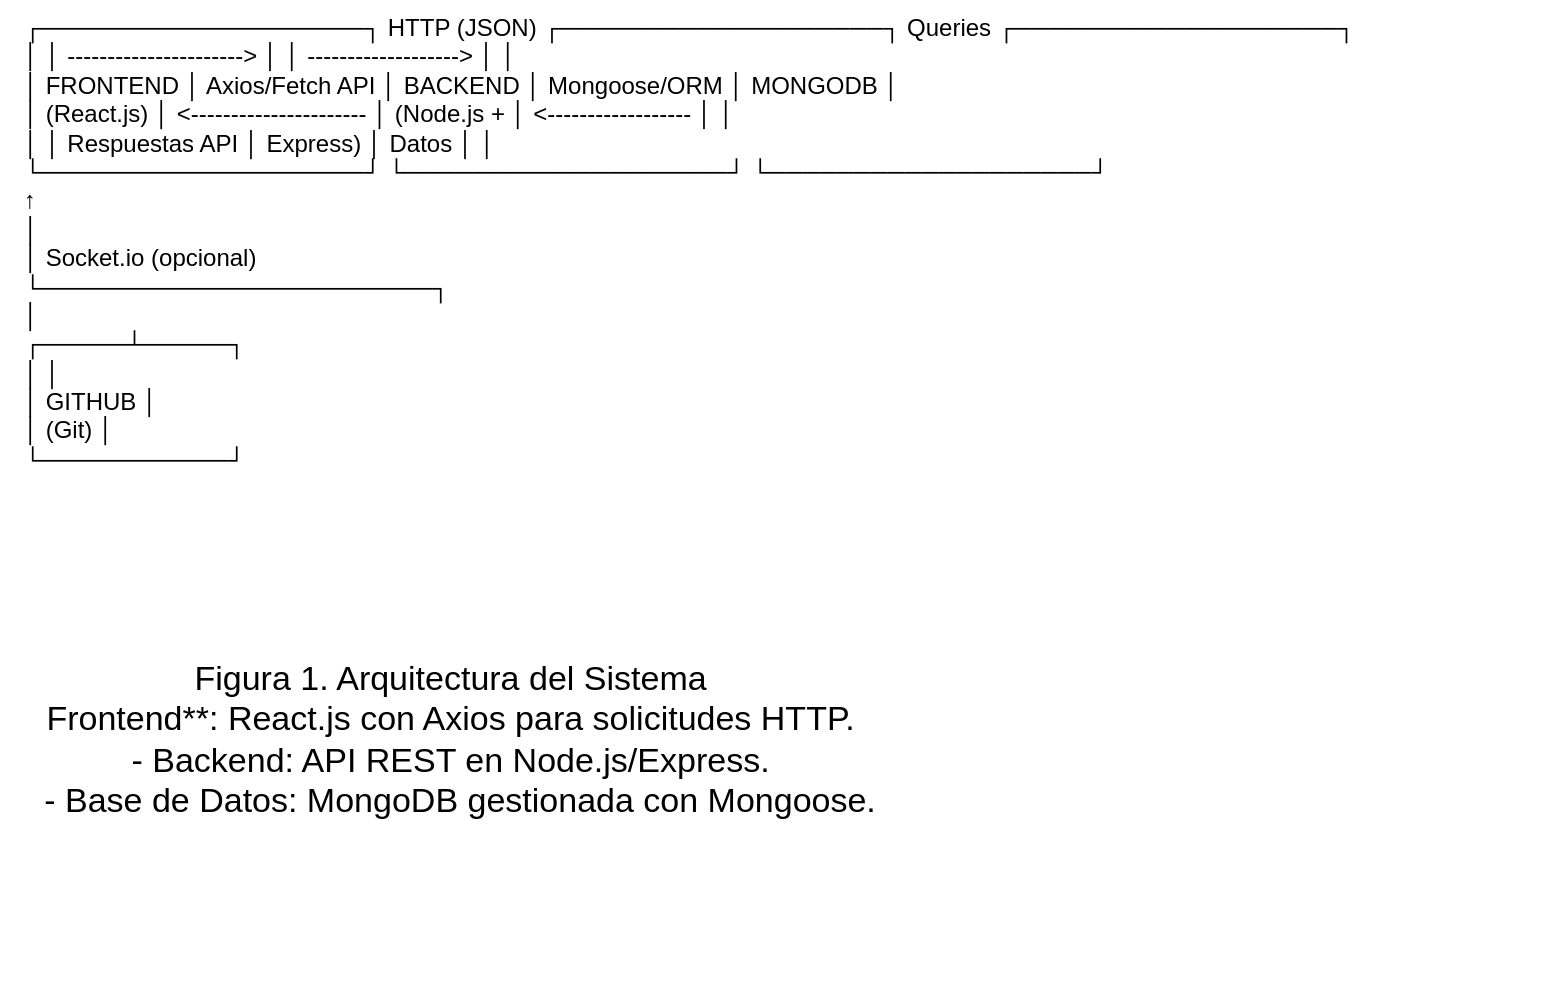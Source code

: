 <mxfile version="27.0.9">
  <diagram name="Arquitectura_Fase1FS" id="IxOGfHAKd5Z18NIdPeLQ">
    <mxGraphModel dx="1106" dy="563" grid="1" gridSize="10" guides="1" tooltips="1" connect="1" arrows="1" fold="1" page="1" pageScale="1" pageWidth="850" pageHeight="1100" math="0" shadow="0">
      <root>
        <mxCell id="0" />
        <mxCell id="1" parent="0" />
        <mxCell id="7AFh2Uimd_96vAY5fnIn-1" value="&#xa;  &#xa;    &#xa;      &#xa;        &#xa;        &#xa;        &#xa;        &#xa;        &#xa;          &#xa;        &#xa;        &#xa;        &#xa;        &#xa;          &#xa;        &#xa;        &#xa;        &#xa;        &#xa;          &#xa;        &#xa;        &#xa;        &#xa;        &#xa;        &#xa;      &#xa;    &#xa;  &#xa;" style="text;whiteSpace=wrap;html=1;" parent="1" vertex="1">
          <mxGeometry x="700" y="140" width="30" height="430" as="geometry" />
        </mxCell>
        <UserObject label="┌───────────────────┐       HTTP (JSON)       ┌───────────────────┐       Queries        ┌───────────────────┐&#xa;│                   │ ----------------------&amp;gt; │                   │ -------------------&amp;gt; │                   │&#xa;│    FRONTEND       │    Axios/Fetch API      │     BACKEND       │    Mongoose/ORM     │    MONGODB        │&#xa;│   (React.js)      │ &amp;lt;---------------------- │  (Node.js +       │ &amp;lt;------------------ │                   │&#xa;│                   │    Respuestas API       │    Express)       │    Datos            │                   │&#xa;└───────────────────┘                        └───────────────────┘                     └───────────────────┘&#xa;       ↑                                                                                     &#xa;       │                                                                                     &#xa;       │  Socket.io (opcional)                                                               &#xa;       └───────────────────────┐                                                             &#xa;                               │                                                             &#xa;                         ┌─────┴─────┐                                                      &#xa;                         │           │                                                      &#xa;                         │  GITHUB   │                                                      &#xa;                         │  (Git)    │                                                      &#xa;                         └───────────┘" id="7AFh2Uimd_96vAY5fnIn-2">
          <mxCell style="text;whiteSpace=wrap;html=1;" parent="1" vertex="1">
            <mxGeometry x="70" y="100" width="760" height="310" as="geometry" />
          </mxCell>
        </UserObject>
        <UserObject label="Figura 1. Arquitectura del Sistema&amp;nbsp;&amp;nbsp;&lt;br&gt;Frontend**: React.js con Axios para solicitudes HTTP.&amp;nbsp;&amp;nbsp;&lt;br&gt;- Backend: API REST en Node.js/Express.&amp;nbsp;&amp;nbsp;&lt;br&gt;- Base de Datos: MongoDB gestionada con Mongoose." link="**Figura 1. Arquitectura del Sistema**  &#xa;- **Frontend**: React.js con Axios para solicitudes HTTP.  &#xa;- **Backend**: API REST en Node.js/Express.  &#xa;- **Base de Datos**: MongoDB gestionada con Mongoose." id="cso1zRc5m28L9GwiXwP7-1">
          <mxCell style="text;strokeColor=none;align=center;fillColor=none;html=1;verticalAlign=middle;whiteSpace=wrap;rounded=0;fontSize=17;" parent="1" vertex="1">
            <mxGeometry x="60" y="350" width="460" height="240" as="geometry" />
          </mxCell>
        </UserObject>
      </root>
    </mxGraphModel>
  </diagram>
</mxfile>
